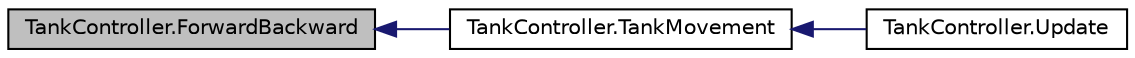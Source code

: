 digraph "TankController.ForwardBackward"
{
  edge [fontname="Helvetica",fontsize="10",labelfontname="Helvetica",labelfontsize="10"];
  node [fontname="Helvetica",fontsize="10",shape=record];
  rankdir="LR";
  Node7 [label="TankController.ForwardBackward",height=0.2,width=0.4,color="black", fillcolor="grey75", style="filled", fontcolor="black"];
  Node7 -> Node8 [dir="back",color="midnightblue",fontsize="10",style="solid",fontname="Helvetica"];
  Node8 [label="TankController.TankMovement",height=0.2,width=0.4,color="black", fillcolor="white", style="filled",URL="$class_tank_controller.html#a019c7573302ea38816d747d1068e3732",tooltip="This is called in the update function. All funcitonality is done here for the tank movement like movi..."];
  Node8 -> Node9 [dir="back",color="midnightblue",fontsize="10",style="solid",fontname="Helvetica"];
  Node9 [label="TankController.Update",height=0.2,width=0.4,color="black", fillcolor="white", style="filled",URL="$class_tank_controller.html#ad5f799f87d9266adb30541e80c762d38",tooltip="Update is called once per frame "];
}
